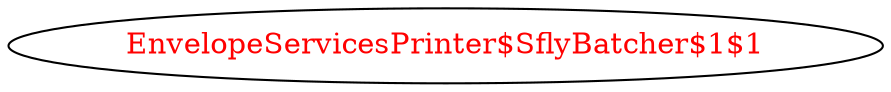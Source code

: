 digraph dependencyGraph {
 concentrate=true;
 ranksep="2.0";
 rankdir="LR"; 
 splines="ortho";
"EnvelopeServicesPrinter$SflyBatcher$1$1" [fontcolor="red"];
}